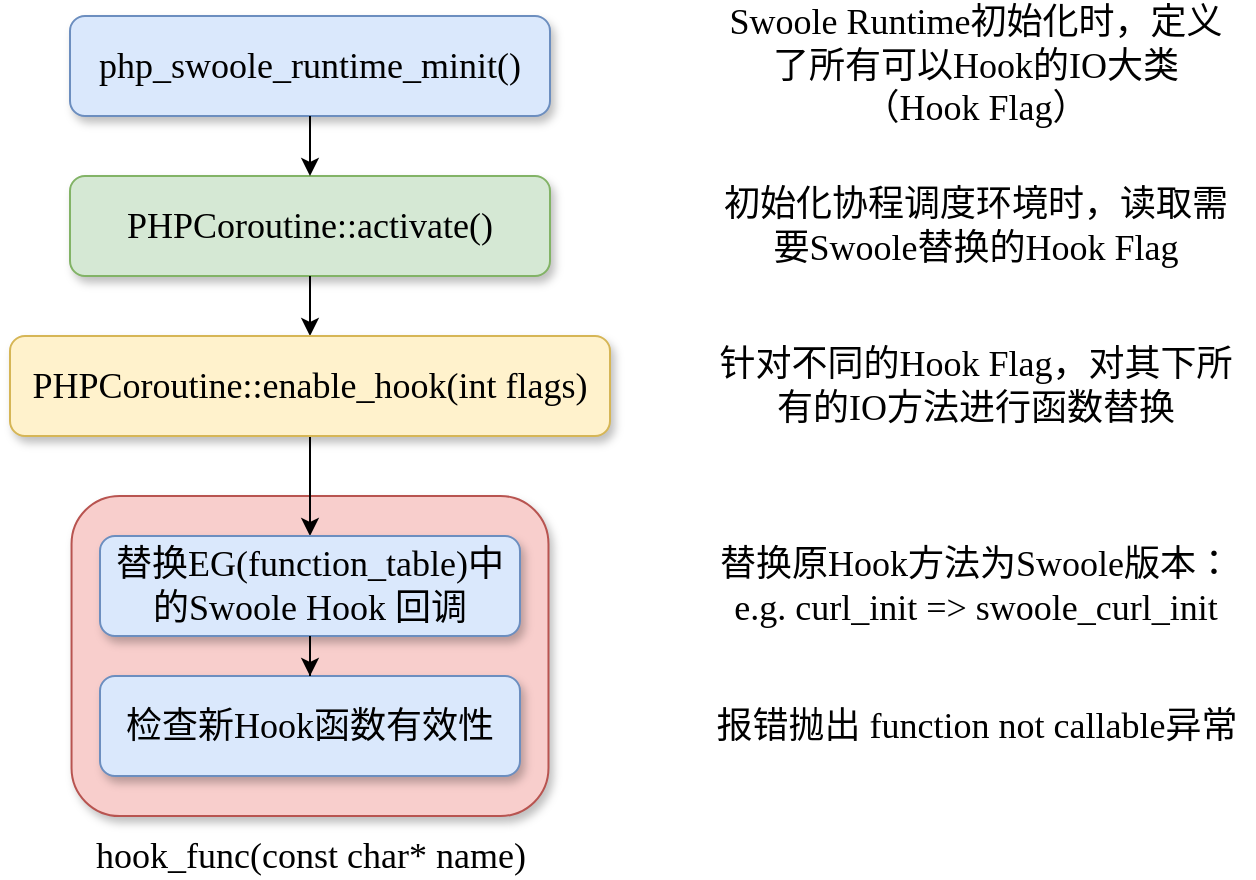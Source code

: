 <mxfile version="14.8.0" type="github">
  <diagram id="xvSNXtXD1GJoViZldcHa" name="Page-1">
    <mxGraphModel dx="1298" dy="834" grid="1" gridSize="10" guides="1" tooltips="1" connect="1" arrows="1" fold="1" page="1" pageScale="1" pageWidth="827" pageHeight="1169" math="0" shadow="0">
      <root>
        <mxCell id="0" />
        <mxCell id="1" parent="0" />
        <mxCell id="D7lvL-WImjUXsvfAOfAn-6" value="" style="rounded=1;whiteSpace=wrap;html=1;fillColor=#f8cecc;strokeColor=#b85450;glass=0;shadow=1;sketch=0;" vertex="1" parent="1">
          <mxGeometry x="70.77" y="280" width="238.47" height="160" as="geometry" />
        </mxCell>
        <mxCell id="V7z8TSo9skK1t5681iLd-4" value="" style="group;rounded=0;glass=0;sketch=0;shadow=0;" parent="1" vertex="1" connectable="0">
          <mxGeometry x="70.0" y="40" width="240" height="50" as="geometry" />
        </mxCell>
        <mxCell id="ISG_djN0Bw56h7QEPoc2-1" value="&lt;span style=&quot;font-family: &amp;#34;times new roman&amp;#34; ; font-size: 18px&quot;&gt;php_swoole_runtime_minit()&lt;/span&gt;" style="rounded=1;whiteSpace=wrap;html=1;fillColor=#dae8fc;strokeColor=#6c8ebf;glass=0;shadow=1;sketch=0;" parent="V7z8TSo9skK1t5681iLd-4" vertex="1">
          <mxGeometry width="240" height="50" as="geometry" />
        </mxCell>
        <mxCell id="V7z8TSo9skK1t5681iLd-9" value="" style="group;rounded=0;glass=0;sketch=0;shadow=0;" parent="1" vertex="1" connectable="0">
          <mxGeometry x="70.0" y="120" width="240" height="50" as="geometry" />
        </mxCell>
        <mxCell id="V7z8TSo9skK1t5681iLd-10" value="&lt;span style=&quot;font-family: &amp;#34;times new roman&amp;#34; ; font-size: 18px&quot;&gt;PHPCoroutine::activate()&lt;/span&gt;" style="rounded=1;whiteSpace=wrap;html=1;fillColor=#d5e8d4;strokeColor=#82b366;glass=0;shadow=1;sketch=0;" parent="V7z8TSo9skK1t5681iLd-9" vertex="1">
          <mxGeometry width="240" height="50" as="geometry" />
        </mxCell>
        <mxCell id="V7z8TSo9skK1t5681iLd-12" style="edgeStyle=orthogonalEdgeStyle;rounded=0;orthogonalLoop=1;jettySize=auto;html=1;exitX=0.5;exitY=1;exitDx=0;exitDy=0;entryX=0.5;entryY=0;entryDx=0;entryDy=0;fontFamily=Times New Roman;" parent="1" source="ISG_djN0Bw56h7QEPoc2-1" target="V7z8TSo9skK1t5681iLd-10" edge="1">
          <mxGeometry relative="1" as="geometry" />
        </mxCell>
        <mxCell id="D7lvL-WImjUXsvfAOfAn-5" style="edgeStyle=orthogonalEdgeStyle;rounded=0;orthogonalLoop=1;jettySize=auto;html=1;exitX=0.5;exitY=1;exitDx=0;exitDy=0;entryX=0.5;entryY=0;entryDx=0;entryDy=0;" edge="1" parent="1" source="V7z8TSo9skK1t5681iLd-10" target="D7lvL-WImjUXsvfAOfAn-2">
          <mxGeometry relative="1" as="geometry" />
        </mxCell>
        <mxCell id="D7lvL-WImjUXsvfAOfAn-29" style="edgeStyle=orthogonalEdgeStyle;rounded=0;orthogonalLoop=1;jettySize=auto;html=1;exitX=0.5;exitY=1;exitDx=0;exitDy=0;entryX=0.5;entryY=0;entryDx=0;entryDy=0;" edge="1" parent="1" source="D7lvL-WImjUXsvfAOfAn-2" target="D7lvL-WImjUXsvfAOfAn-19">
          <mxGeometry relative="1" as="geometry" />
        </mxCell>
        <mxCell id="D7lvL-WImjUXsvfAOfAn-2" value="&lt;span style=&quot;font-family: &amp;#34;times new roman&amp;#34; ; font-size: 18px&quot;&gt;PHPCoroutine::enable_hook(int flags)&lt;/span&gt;" style="rounded=1;whiteSpace=wrap;html=1;fillColor=#fff2cc;strokeColor=#d6b656;glass=0;shadow=1;sketch=0;" vertex="1" parent="1">
          <mxGeometry x="40" y="200" width="300" height="50" as="geometry" />
        </mxCell>
        <mxCell id="D7lvL-WImjUXsvfAOfAn-15" value="&lt;font face=&quot;Times New Roman&quot; style=&quot;font-size: 18px&quot;&gt;hook_func(const char* name)&lt;/font&gt;" style="text;html=1;strokeColor=none;fillColor=none;align=center;verticalAlign=middle;whiteSpace=wrap;rounded=0;" vertex="1" parent="1">
          <mxGeometry x="78.5" y="450" width="223" height="20" as="geometry" />
        </mxCell>
        <mxCell id="D7lvL-WImjUXsvfAOfAn-18" value="" style="group;rounded=0;glass=0;sketch=0;shadow=0;" vertex="1" connectable="0" parent="1">
          <mxGeometry x="85.0" y="300" width="210" height="50" as="geometry" />
        </mxCell>
        <mxCell id="D7lvL-WImjUXsvfAOfAn-19" value="&lt;font face=&quot;times new roman&quot;&gt;&lt;span style=&quot;font-size: 18px&quot;&gt;替换EG(function_table)中的Swoole Hook 回调&lt;/span&gt;&lt;/font&gt;" style="rounded=1;whiteSpace=wrap;html=1;fillColor=#dae8fc;strokeColor=#6c8ebf;glass=0;shadow=1;sketch=0;" vertex="1" parent="D7lvL-WImjUXsvfAOfAn-18">
          <mxGeometry width="210" height="50" as="geometry" />
        </mxCell>
        <mxCell id="D7lvL-WImjUXsvfAOfAn-21" value="" style="group;rounded=0;glass=0;sketch=0;shadow=0;" vertex="1" connectable="0" parent="1">
          <mxGeometry x="85.0" y="370" width="210" height="50" as="geometry" />
        </mxCell>
        <mxCell id="D7lvL-WImjUXsvfAOfAn-22" value="&lt;font face=&quot;times new roman&quot;&gt;&lt;span style=&quot;font-size: 18px&quot;&gt;检查新Hook函数有效性&lt;/span&gt;&lt;/font&gt;" style="rounded=1;whiteSpace=wrap;html=1;fillColor=#dae8fc;strokeColor=#6c8ebf;glass=0;shadow=1;sketch=0;" vertex="1" parent="D7lvL-WImjUXsvfAOfAn-21">
          <mxGeometry width="210" height="50" as="geometry" />
        </mxCell>
        <mxCell id="D7lvL-WImjUXsvfAOfAn-23" value="" style="edgeStyle=orthogonalEdgeStyle;rounded=0;orthogonalLoop=1;jettySize=auto;html=1;" edge="1" parent="1" source="D7lvL-WImjUXsvfAOfAn-19" target="D7lvL-WImjUXsvfAOfAn-22">
          <mxGeometry relative="1" as="geometry" />
        </mxCell>
        <mxCell id="D7lvL-WImjUXsvfAOfAn-25" value="&lt;font style=&quot;font-size: 18px;&quot; face=&quot;Times New Roman&quot;&gt;Swoole Runtime初始化时，定义了所有可以Hook的IO大类（Hook Flag）&lt;/font&gt;" style="text;html=1;strokeColor=none;fillColor=none;align=center;verticalAlign=middle;whiteSpace=wrap;rounded=0;fontSize=18;" vertex="1" parent="1">
          <mxGeometry x="393.04" y="40" width="260" height="50" as="geometry" />
        </mxCell>
        <mxCell id="D7lvL-WImjUXsvfAOfAn-26" value="&lt;font face=&quot;Times New Roman&quot; style=&quot;font-size: 18px;&quot;&gt;&lt;span style=&quot;font-size: 18px;&quot;&gt;初始化协程调度环境时，读取需要Swoole替换的Hook Flag&lt;/span&gt;&lt;/font&gt;" style="text;html=1;strokeColor=none;fillColor=none;align=center;verticalAlign=middle;whiteSpace=wrap;rounded=0;fontSize=18;" vertex="1" parent="1">
          <mxGeometry x="393.04" y="120" width="260" height="50" as="geometry" />
        </mxCell>
        <mxCell id="D7lvL-WImjUXsvfAOfAn-27" value="&lt;font face=&quot;Times New Roman&quot; style=&quot;font-size: 18px;&quot;&gt;&lt;span style=&quot;font-size: 18px;&quot;&gt;针对不同的Hook Flag，对其下所有的IO方法进行函数替换&lt;/span&gt;&lt;/font&gt;" style="text;html=1;strokeColor=none;fillColor=none;align=center;verticalAlign=middle;whiteSpace=wrap;rounded=0;fontSize=18;" vertex="1" parent="1">
          <mxGeometry x="393.04" y="200" width="260" height="50" as="geometry" />
        </mxCell>
        <mxCell id="D7lvL-WImjUXsvfAOfAn-28" value="&lt;font face=&quot;Times New Roman&quot; style=&quot;font-size: 18px;&quot;&gt;&lt;span style=&quot;font-size: 18px;&quot;&gt;替换原Hook方法为Swoole版本：&lt;br style=&quot;font-size: 18px;&quot;&gt;e.g. curl_init =&amp;gt; swoole_curl_init&lt;br style=&quot;font-size: 18px;&quot;&gt;&lt;/span&gt;&lt;/font&gt;" style="text;html=1;strokeColor=none;fillColor=none;align=center;verticalAlign=middle;whiteSpace=wrap;rounded=0;fontSize=18;" vertex="1" parent="1">
          <mxGeometry x="393.04" y="300" width="260" height="50" as="geometry" />
        </mxCell>
        <mxCell id="D7lvL-WImjUXsvfAOfAn-30" value="&lt;font face=&quot;Times New Roman&quot; style=&quot;font-size: 18px&quot;&gt;&lt;span style=&quot;font-size: 18px&quot;&gt;报错抛出 function not callable异常&lt;br style=&quot;font-size: 18px&quot;&gt;&lt;/span&gt;&lt;/font&gt;" style="text;html=1;strokeColor=none;fillColor=none;align=center;verticalAlign=middle;whiteSpace=wrap;rounded=0;fontSize=18;" vertex="1" parent="1">
          <mxGeometry x="384.56" y="370" width="276.96" height="50" as="geometry" />
        </mxCell>
      </root>
    </mxGraphModel>
  </diagram>
</mxfile>

